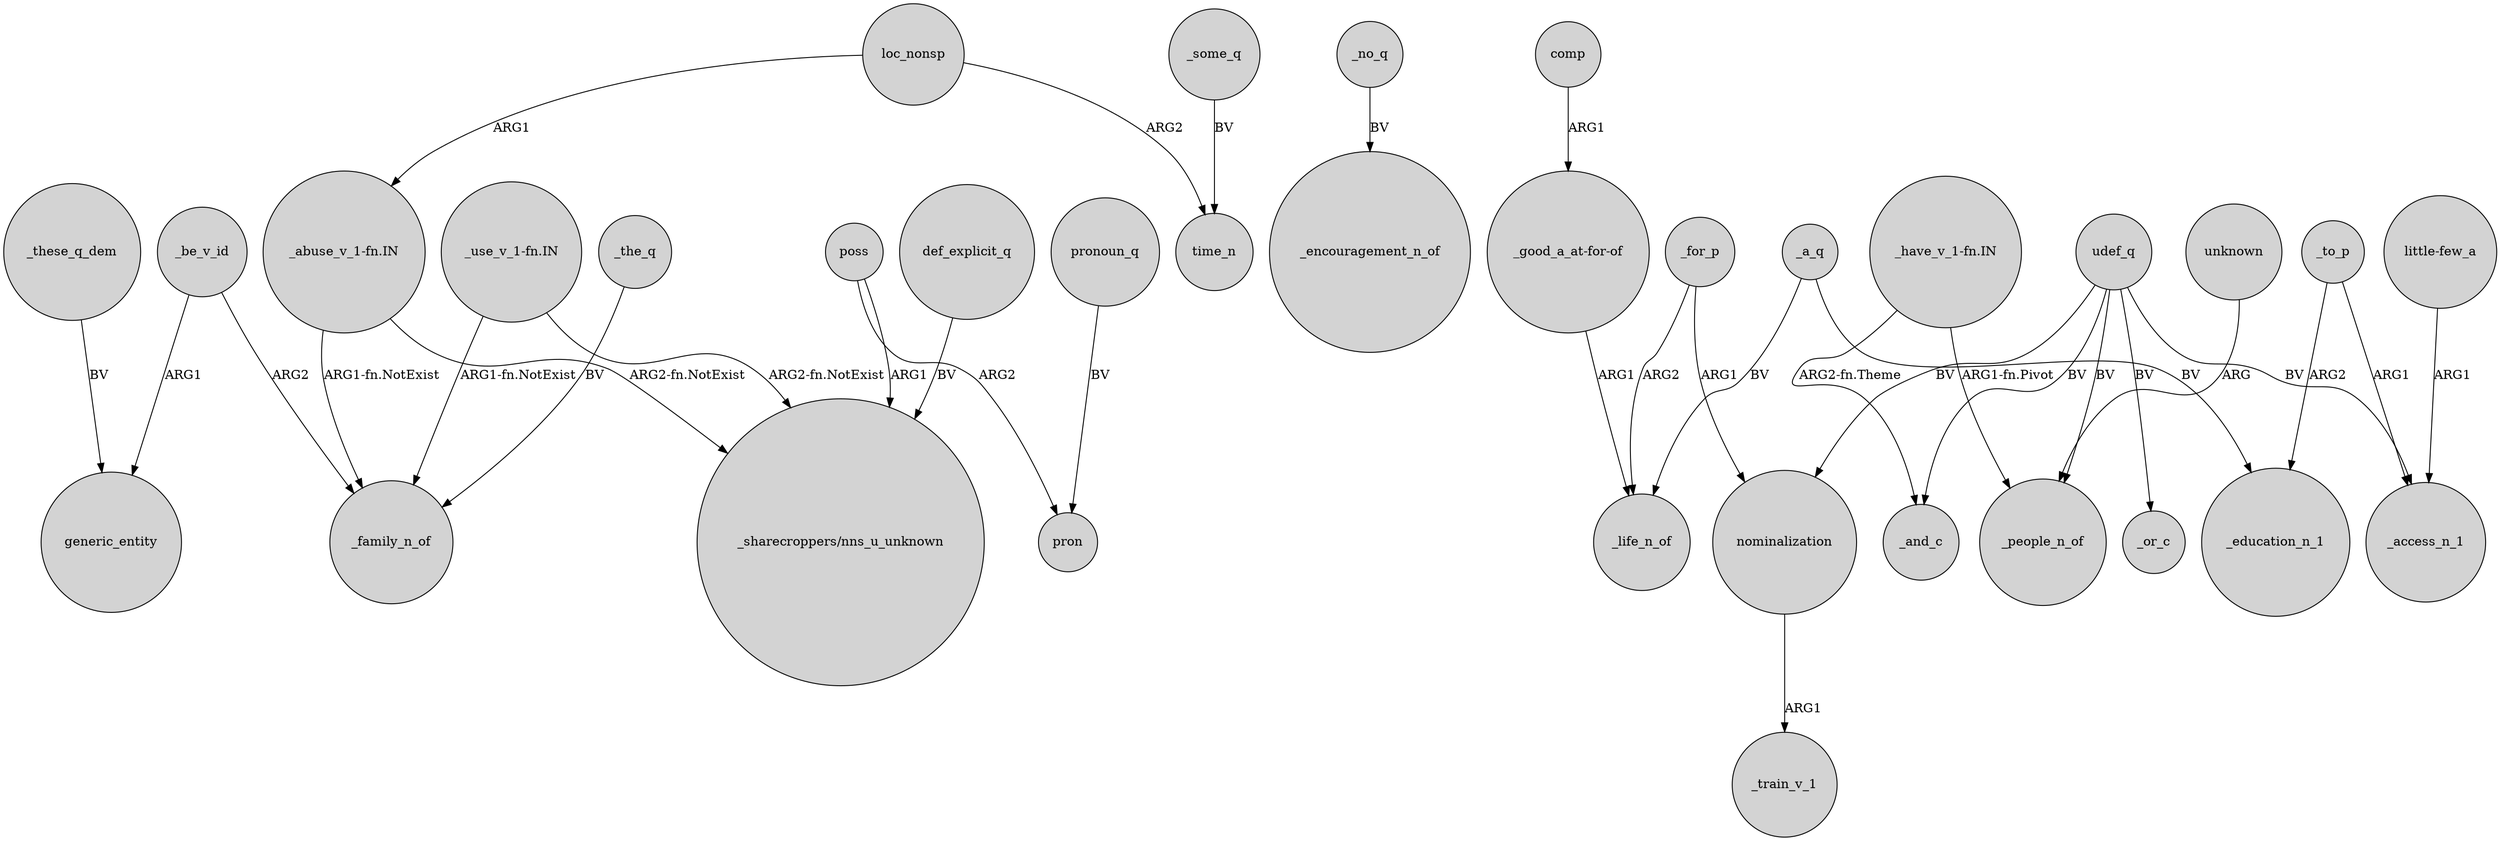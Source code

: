 digraph {
	node [shape=circle style=filled]
	_these_q_dem -> generic_entity [label=BV]
	_be_v_id -> _family_n_of [label=ARG2]
	_no_q -> _encouragement_n_of [label=BV]
	poss -> pron [label=ARG2]
	"_abuse_v_1-fn.IN" -> _family_n_of [label="ARG1-fn.NotExist"]
	comp -> "_good_a_at-for-of" [label=ARG1]
	"_use_v_1-fn.IN" -> "_sharecroppers/nns_u_unknown" [label="ARG2-fn.NotExist"]
	_for_p -> _life_n_of [label=ARG2]
	_some_q -> time_n [label=BV]
	_a_q -> _education_n_1 [label=BV]
	_the_q -> _family_n_of [label=BV]
	"_have_v_1-fn.IN" -> _and_c [label="ARG2-fn.Theme"]
	_be_v_id -> generic_entity [label=ARG1]
	udef_q -> _or_c [label=BV]
	loc_nonsp -> time_n [label=ARG2]
	"_have_v_1-fn.IN" -> _people_n_of [label="ARG1-fn.Pivot"]
	udef_q -> _access_n_1 [label=BV]
	pronoun_q -> pron [label=BV]
	unknown -> _people_n_of [label=ARG]
	udef_q -> _people_n_of [label=BV]
	_to_p -> _access_n_1 [label=ARG1]
	"_good_a_at-for-of" -> _life_n_of [label=ARG1]
	_to_p -> _education_n_1 [label=ARG2]
	loc_nonsp -> "_abuse_v_1-fn.IN" [label=ARG1]
	udef_q -> nominalization [label=BV]
	"_abuse_v_1-fn.IN" -> "_sharecroppers/nns_u_unknown" [label="ARG2-fn.NotExist"]
	_for_p -> nominalization [label=ARG1]
	poss -> "_sharecroppers/nns_u_unknown" [label=ARG1]
	_a_q -> _life_n_of [label=BV]
	"_use_v_1-fn.IN" -> _family_n_of [label="ARG1-fn.NotExist"]
	"little-few_a" -> _access_n_1 [label=ARG1]
	udef_q -> _and_c [label=BV]
	def_explicit_q -> "_sharecroppers/nns_u_unknown" [label=BV]
	nominalization -> _train_v_1 [label=ARG1]
}
